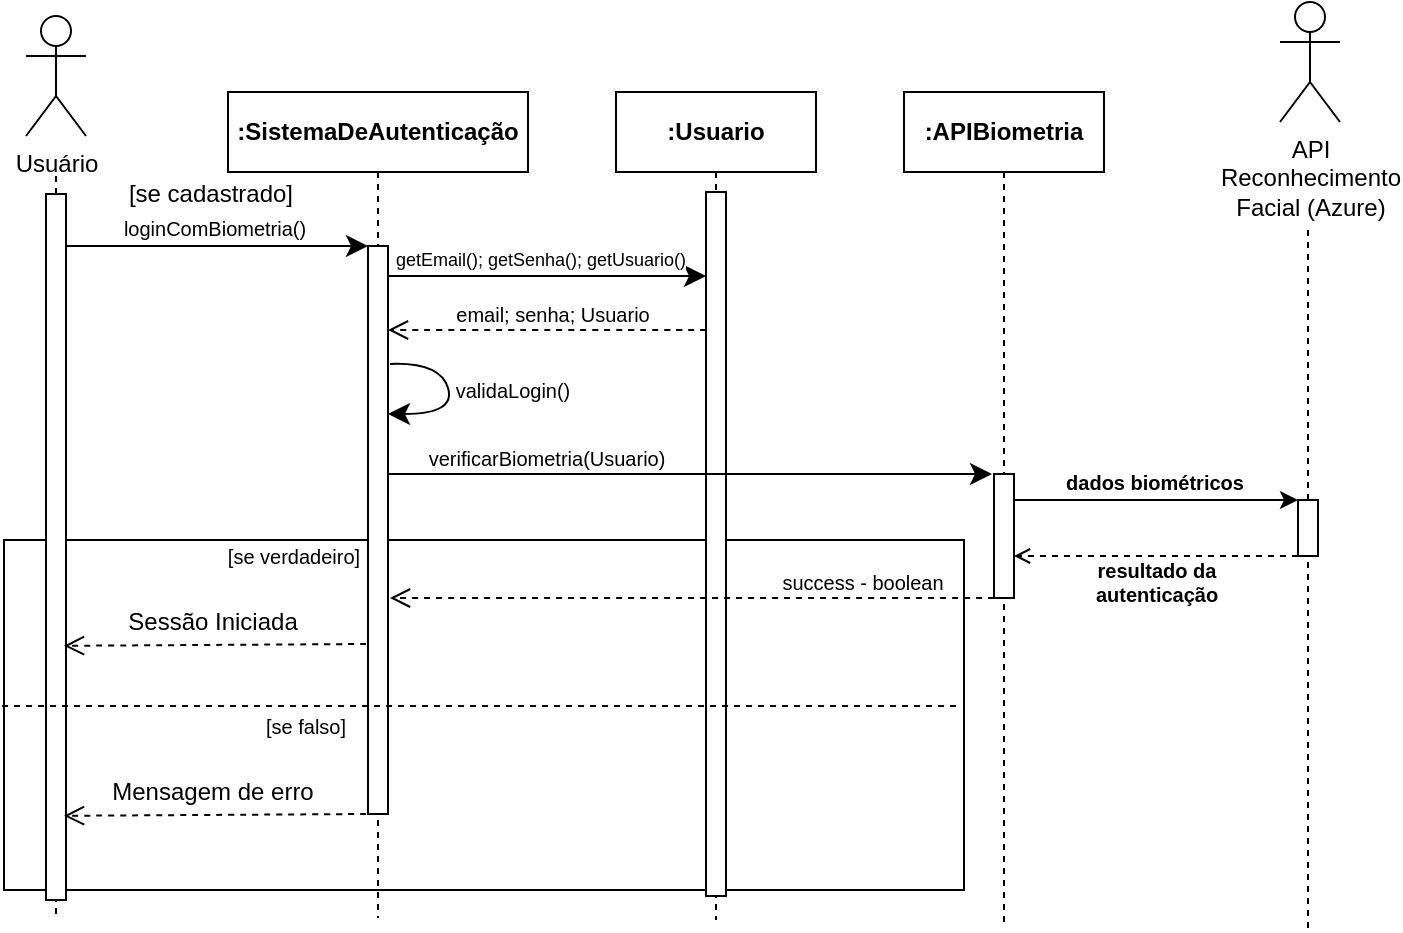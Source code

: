<mxfile version="24.7.17">
  <diagram name="Page-1" id="2YBvvXClWsGukQMizWep">
    <mxGraphModel dx="1050" dy="629" grid="0" gridSize="10" guides="0" tooltips="1" connect="0" arrows="0" fold="1" page="1" pageScale="1" pageWidth="850" pageHeight="1100" math="0" shadow="0">
      <root>
        <mxCell id="0" />
        <mxCell id="1" parent="0" />
        <mxCell id="vB-D2iz-HCdYxovJ9pke-1" value="" style="rounded=0;whiteSpace=wrap;html=1;fillColor=none;" parent="1" vertex="1">
          <mxGeometry x="339" y="343" width="480" height="175" as="geometry" />
        </mxCell>
        <mxCell id="oXokdWCiVrEbeRMoC1HH-7" value="" style="endArrow=none;dashed=1;html=1;rounded=0;" parent="1" edge="1">
          <mxGeometry width="50" height="50" relative="1" as="geometry">
            <mxPoint x="365" y="530" as="sourcePoint" />
            <mxPoint x="365" y="160" as="targetPoint" />
          </mxGeometry>
        </mxCell>
        <mxCell id="aM9ryv3xv72pqoxQDRHE-1" value="&lt;b&gt;:Usuario&lt;/b&gt;" style="shape=umlLifeline;perimeter=lifelinePerimeter;whiteSpace=wrap;html=1;container=0;dropTarget=0;collapsible=0;recursiveResize=0;outlineConnect=0;portConstraint=eastwest;newEdgeStyle={&quot;edgeStyle&quot;:&quot;elbowEdgeStyle&quot;,&quot;elbow&quot;:&quot;vertical&quot;,&quot;curved&quot;:0,&quot;rounded&quot;:0};" parent="1" vertex="1">
          <mxGeometry x="645" y="119" width="100" height="414" as="geometry" />
        </mxCell>
        <mxCell id="aM9ryv3xv72pqoxQDRHE-2" value="" style="html=1;points=[];perimeter=orthogonalPerimeter;outlineConnect=0;targetShapes=umlLifeline;portConstraint=eastwest;newEdgeStyle={&quot;edgeStyle&quot;:&quot;elbowEdgeStyle&quot;,&quot;elbow&quot;:&quot;vertical&quot;,&quot;curved&quot;:0,&quot;rounded&quot;:0};" parent="aM9ryv3xv72pqoxQDRHE-1" vertex="1">
          <mxGeometry x="45" y="50" width="10" height="352" as="geometry" />
        </mxCell>
        <mxCell id="aM9ryv3xv72pqoxQDRHE-5" value="&lt;b&gt;:SistemaDeAutenticação&lt;/b&gt;" style="shape=umlLifeline;perimeter=lifelinePerimeter;whiteSpace=wrap;html=1;container=0;dropTarget=0;collapsible=0;recursiveResize=0;outlineConnect=0;portConstraint=eastwest;newEdgeStyle={&quot;edgeStyle&quot;:&quot;elbowEdgeStyle&quot;,&quot;elbow&quot;:&quot;vertical&quot;,&quot;curved&quot;:0,&quot;rounded&quot;:0};" parent="1" vertex="1">
          <mxGeometry x="451" y="119" width="150" height="413" as="geometry" />
        </mxCell>
        <mxCell id="aM9ryv3xv72pqoxQDRHE-6" value="" style="html=1;points=[];perimeter=orthogonalPerimeter;outlineConnect=0;targetShapes=umlLifeline;portConstraint=eastwest;newEdgeStyle={&quot;edgeStyle&quot;:&quot;elbowEdgeStyle&quot;,&quot;elbow&quot;:&quot;vertical&quot;,&quot;curved&quot;:0,&quot;rounded&quot;:0};" parent="aM9ryv3xv72pqoxQDRHE-5" vertex="1">
          <mxGeometry x="70" y="77" width="10" height="284" as="geometry" />
        </mxCell>
        <mxCell id="oXokdWCiVrEbeRMoC1HH-1" value="Usuário" style="shape=umlActor;verticalLabelPosition=bottom;verticalAlign=top;html=1;outlineConnect=0;" parent="1" vertex="1">
          <mxGeometry x="350" y="81" width="30" height="60" as="geometry" />
        </mxCell>
        <mxCell id="oXokdWCiVrEbeRMoC1HH-4" value="" style="rounded=0;whiteSpace=wrap;html=1;" parent="1" vertex="1">
          <mxGeometry x="360" y="170" width="10" height="353" as="geometry" />
        </mxCell>
        <mxCell id="40bI6WIg7yZ5Tn3_bITO-1" value="&lt;b&gt;:APIBiometria&lt;/b&gt;" style="shape=umlLifeline;perimeter=lifelinePerimeter;whiteSpace=wrap;html=1;container=0;dropTarget=0;collapsible=0;recursiveResize=0;outlineConnect=0;portConstraint=eastwest;newEdgeStyle={&quot;edgeStyle&quot;:&quot;elbowEdgeStyle&quot;,&quot;elbow&quot;:&quot;vertical&quot;,&quot;curved&quot;:0,&quot;rounded&quot;:0};" parent="1" vertex="1">
          <mxGeometry x="789" y="119" width="100" height="416" as="geometry" />
        </mxCell>
        <mxCell id="40bI6WIg7yZ5Tn3_bITO-2" value="" style="html=1;points=[];perimeter=orthogonalPerimeter;outlineConnect=0;targetShapes=umlLifeline;portConstraint=eastwest;newEdgeStyle={&quot;edgeStyle&quot;:&quot;elbowEdgeStyle&quot;,&quot;elbow&quot;:&quot;vertical&quot;,&quot;curved&quot;:0,&quot;rounded&quot;:0};" parent="40bI6WIg7yZ5Tn3_bITO-1" vertex="1">
          <mxGeometry x="45" y="191" width="10" height="62" as="geometry" />
        </mxCell>
        <mxCell id="jx5nPF5fTi9G77F55gZd-1" value="" style="endArrow=classic;html=1;rounded=0;fontFamily=Helvetica;fontSize=12;fontColor=default;autosize=1;resizable=0;startSize=8;endSize=8;curved=1;" parent="1" target="aM9ryv3xv72pqoxQDRHE-6" edge="1">
          <mxGeometry width="50" height="50" relative="1" as="geometry">
            <mxPoint x="370" y="196" as="sourcePoint" />
            <mxPoint x="420" y="146" as="targetPoint" />
          </mxGeometry>
        </mxCell>
        <mxCell id="jx5nPF5fTi9G77F55gZd-2" value="loginComBiometria()" style="edgeLabel;html=1;align=center;verticalAlign=middle;resizable=0;points=[];fontSize=10;fontFamily=Helvetica;fontColor=default;autosize=1;fillColor=none;gradientColor=none;" parent="jx5nPF5fTi9G77F55gZd-1" vertex="1" connectable="0">
          <mxGeometry x="0.045" width="109" height="24" relative="1" as="geometry">
            <mxPoint x="-60" y="-21" as="offset" />
          </mxGeometry>
        </mxCell>
        <mxCell id="jx5nPF5fTi9G77F55gZd-4" value="" style="endArrow=classic;html=1;rounded=0;fontFamily=Helvetica;fontSize=12;fontColor=default;autosize=1;resizable=0;startSize=8;endSize=8;curved=1;" parent="1" target="aM9ryv3xv72pqoxQDRHE-2" edge="1">
          <mxGeometry width="50" height="50" relative="1" as="geometry">
            <mxPoint x="531" y="211" as="sourcePoint" />
            <mxPoint x="549" y="149" as="targetPoint" />
          </mxGeometry>
        </mxCell>
        <mxCell id="jx5nPF5fTi9G77F55gZd-5" value="getEmail(); getSenha(); getUsuario()" style="edgeLabel;html=1;align=center;verticalAlign=middle;resizable=0;points=[];fontSize=9;fontFamily=Helvetica;fontColor=default;autosize=1;fillColor=none;gradientColor=none;" parent="jx5nPF5fTi9G77F55gZd-4" vertex="1" connectable="0">
          <mxGeometry x="-0.032" y="1" width="163" height="23" relative="1" as="geometry">
            <mxPoint x="-83" y="-19" as="offset" />
          </mxGeometry>
        </mxCell>
        <mxCell id="jx5nPF5fTi9G77F55gZd-6" value="" style="endArrow=open;html=1;rounded=0;fontFamily=Helvetica;fontSize=12;fontColor=default;autosize=1;resizable=0;startSize=8;endSize=8;curved=1;dashed=1;endFill=0;" parent="1" edge="1">
          <mxGeometry width="50" height="50" relative="1" as="geometry">
            <mxPoint x="690" y="238" as="sourcePoint" />
            <mxPoint x="531" y="238" as="targetPoint" />
          </mxGeometry>
        </mxCell>
        <mxCell id="jx5nPF5fTi9G77F55gZd-7" value="email; senha; Usuario" style="edgeLabel;html=1;align=center;verticalAlign=middle;resizable=0;points=[];fontSize=10;fontFamily=Helvetica;fontColor=default;autosize=1;fillColor=none;gradientColor=none;" parent="1" vertex="1" connectable="0">
          <mxGeometry x="555.003" y="218.0" width="115" height="24" as="geometry" />
        </mxCell>
        <mxCell id="jx5nPF5fTi9G77F55gZd-8" value="" style="endArrow=classic;html=1;rounded=0;fontFamily=Helvetica;fontSize=12;fontColor=default;autosize=1;resizable=0;startSize=8;endSize=8;curved=1;" parent="1" target="aM9ryv3xv72pqoxQDRHE-6" edge="1">
          <mxGeometry width="50" height="50" relative="1" as="geometry">
            <mxPoint x="532" y="255" as="sourcePoint" />
            <mxPoint x="531" y="294" as="targetPoint" />
            <Array as="points">
              <mxPoint x="557" y="254" />
              <mxPoint x="565" y="280" />
            </Array>
          </mxGeometry>
        </mxCell>
        <mxCell id="jx5nPF5fTi9G77F55gZd-9" value="validaLogin()" style="edgeLabel;html=1;align=center;verticalAlign=middle;resizable=0;points=[];fontSize=10;fontFamily=Helvetica;fontColor=default;autosize=1;fillColor=none;gradientColor=none;" parent="jx5nPF5fTi9G77F55gZd-8" vertex="1" connectable="0">
          <mxGeometry x="-0.099" width="75" height="24" relative="1" as="geometry">
            <mxPoint x="-6" y="-11" as="offset" />
          </mxGeometry>
        </mxCell>
        <mxCell id="jx5nPF5fTi9G77F55gZd-10" value="" style="endArrow=classic;html=1;rounded=0;fontFamily=Helvetica;fontSize=12;fontColor=default;autosize=1;resizable=0;startSize=8;endSize=8;curved=1;" parent="1" source="aM9ryv3xv72pqoxQDRHE-6" edge="1">
          <mxGeometry width="50" height="50" relative="1" as="geometry">
            <mxPoint x="606" y="309" as="sourcePoint" />
            <mxPoint x="833" y="310" as="targetPoint" />
          </mxGeometry>
        </mxCell>
        <mxCell id="jx5nPF5fTi9G77F55gZd-11" value="verificarBiometria(Usuario)" style="edgeLabel;html=1;align=center;verticalAlign=middle;resizable=0;points=[];fontSize=10;fontFamily=Helvetica;fontColor=default;autosize=1;fillColor=none;gradientColor=none;" parent="jx5nPF5fTi9G77F55gZd-10" vertex="1" connectable="0">
          <mxGeometry x="-0.582" y="-1" width="136" height="24" relative="1" as="geometry">
            <mxPoint x="-52" y="-21" as="offset" />
          </mxGeometry>
        </mxCell>
        <mxCell id="jx5nPF5fTi9G77F55gZd-12" value="" style="endArrow=open;html=1;rounded=0;fontFamily=Helvetica;fontSize=12;fontColor=default;autosize=1;resizable=0;startSize=8;endSize=8;curved=1;dashed=1;endFill=0;" parent="1" edge="1">
          <mxGeometry width="50" height="50" relative="1" as="geometry">
            <mxPoint x="834" y="372" as="sourcePoint" />
            <mxPoint x="532" y="372" as="targetPoint" />
          </mxGeometry>
        </mxCell>
        <mxCell id="jx5nPF5fTi9G77F55gZd-13" value="success - boolean" style="edgeLabel;html=1;align=center;verticalAlign=middle;resizable=0;points=[];fontSize=10;fontFamily=Helvetica;fontColor=default;autosize=1;fillColor=none;gradientColor=none;" parent="1" vertex="1" connectable="0">
          <mxGeometry x="718.003" y="352" width="99" height="24" as="geometry" />
        </mxCell>
        <mxCell id="jx5nPF5fTi9G77F55gZd-14" value="" style="endArrow=open;html=1;rounded=0;fontFamily=Helvetica;fontSize=12;fontColor=default;autosize=1;resizable=0;startSize=8;endSize=8;curved=1;entryX=1;entryY=0.715;entryDx=0;entryDy=0;entryPerimeter=0;dashed=1;endFill=0;" parent="1" edge="1">
          <mxGeometry width="50" height="50" relative="1" as="geometry">
            <mxPoint x="520" y="395" as="sourcePoint" />
            <mxPoint x="369" y="395.9" as="targetPoint" />
          </mxGeometry>
        </mxCell>
        <mxCell id="jx5nPF5fTi9G77F55gZd-16" value="Sessão Iniciada" style="edgeLabel;html=1;align=center;verticalAlign=middle;resizable=0;points=[];fontSize=12;fontFamily=Helvetica;fontColor=default;autosize=1;fillColor=none;gradientColor=none;" parent="jx5nPF5fTi9G77F55gZd-14" vertex="1" connectable="0">
          <mxGeometry x="0.075" y="2" width="103" height="26" relative="1" as="geometry">
            <mxPoint x="-48" y="-26" as="offset" />
          </mxGeometry>
        </mxCell>
        <mxCell id="2gObdRT-OP8-ArGYMQSC-1" value="" style="endArrow=none;dashed=1;html=1;rounded=0;" parent="1" source="2gObdRT-OP8-ArGYMQSC-3" edge="1">
          <mxGeometry width="50" height="50" relative="1" as="geometry">
            <mxPoint x="991" y="460" as="sourcePoint" />
            <mxPoint x="991" y="188" as="targetPoint" />
          </mxGeometry>
        </mxCell>
        <mxCell id="2gObdRT-OP8-ArGYMQSC-2" value="API&lt;div&gt;Reconhecimento&lt;/div&gt;&lt;div&gt;Facial (Azure)&lt;/div&gt;" style="shape=umlActor;verticalLabelPosition=bottom;verticalAlign=top;html=1;outlineConnect=0;" parent="1" vertex="1">
          <mxGeometry x="977" y="74" width="30" height="60" as="geometry" />
        </mxCell>
        <mxCell id="2gObdRT-OP8-ArGYMQSC-4" value="" style="endArrow=classic;html=1;rounded=0;entryX=0;entryY=0;entryDx=0;entryDy=0;" parent="1" source="40bI6WIg7yZ5Tn3_bITO-2" target="2gObdRT-OP8-ArGYMQSC-3" edge="1">
          <mxGeometry width="50" height="50" relative="1" as="geometry">
            <mxPoint x="851" y="252" as="sourcePoint" />
            <mxPoint x="946" y="252" as="targetPoint" />
          </mxGeometry>
        </mxCell>
        <mxCell id="2gObdRT-OP8-ArGYMQSC-5" value="" style="endArrow=open;html=1;rounded=0;exitX=0;exitY=1;exitDx=0;exitDy=0;dashed=1;endFill=0;" parent="1" source="2gObdRT-OP8-ArGYMQSC-3" target="40bI6WIg7yZ5Tn3_bITO-2" edge="1">
          <mxGeometry width="50" height="50" relative="1" as="geometry">
            <mxPoint x="896" y="302" as="sourcePoint" />
            <mxPoint x="851" y="332" as="targetPoint" />
          </mxGeometry>
        </mxCell>
        <mxCell id="2gObdRT-OP8-ArGYMQSC-6" value="dados biométricos" style="text;html=1;align=center;verticalAlign=middle;resizable=0;points=[];autosize=1;strokeColor=none;fillColor=none;fontSize=10;fontStyle=1" parent="1" vertex="1">
          <mxGeometry x="864" y="299" width="100" height="30" as="geometry" />
        </mxCell>
        <mxCell id="2gObdRT-OP8-ArGYMQSC-7" value="resultado da&lt;div style=&quot;font-size: 10px;&quot;&gt;autenticação&lt;/div&gt;" style="text;html=1;align=center;verticalAlign=middle;resizable=0;points=[];autosize=1;strokeColor=none;fillColor=none;fontSize=10;fontStyle=1" parent="1" vertex="1">
          <mxGeometry x="875" y="344" width="80" height="40" as="geometry" />
        </mxCell>
        <mxCell id="2gObdRT-OP8-ArGYMQSC-8" value="" style="endArrow=none;dashed=1;html=1;rounded=0;" parent="1" target="2gObdRT-OP8-ArGYMQSC-3" edge="1">
          <mxGeometry width="50" height="50" relative="1" as="geometry">
            <mxPoint x="991" y="537" as="sourcePoint" />
            <mxPoint x="991" y="223" as="targetPoint" />
          </mxGeometry>
        </mxCell>
        <mxCell id="2gObdRT-OP8-ArGYMQSC-3" value="" style="rounded=0;whiteSpace=wrap;html=1;" parent="1" vertex="1">
          <mxGeometry x="986" y="323" width="10" height="28" as="geometry" />
        </mxCell>
        <mxCell id="vB-D2iz-HCdYxovJ9pke-2" value="" style="endArrow=open;html=1;rounded=0;fontFamily=Helvetica;fontSize=12;fontColor=default;autosize=1;resizable=0;startSize=8;endSize=8;curved=1;entryX=1;entryY=0.715;entryDx=0;entryDy=0;entryPerimeter=0;dashed=1;endFill=0;" parent="1" edge="1">
          <mxGeometry width="50" height="50" relative="1" as="geometry">
            <mxPoint x="520" y="480" as="sourcePoint" />
            <mxPoint x="369" y="480.9" as="targetPoint" />
          </mxGeometry>
        </mxCell>
        <mxCell id="vB-D2iz-HCdYxovJ9pke-3" value="Mensagem de erro" style="edgeLabel;html=1;align=center;verticalAlign=middle;resizable=0;points=[];fontSize=12;fontFamily=Helvetica;fontColor=default;autosize=1;fillColor=none;gradientColor=none;" parent="vB-D2iz-HCdYxovJ9pke-2" vertex="1" connectable="0">
          <mxGeometry x="0.075" y="2" width="119" height="26" relative="1" as="geometry">
            <mxPoint x="-56" y="-26" as="offset" />
          </mxGeometry>
        </mxCell>
        <mxCell id="vB-D2iz-HCdYxovJ9pke-4" value="" style="endArrow=none;dashed=1;html=1;rounded=0;entryX=0.998;entryY=0.474;entryDx=0;entryDy=0;entryPerimeter=0;exitX=-0.002;exitY=0.474;exitDx=0;exitDy=0;exitPerimeter=0;" parent="1" source="vB-D2iz-HCdYxovJ9pke-1" target="vB-D2iz-HCdYxovJ9pke-1" edge="1">
          <mxGeometry width="50" height="50" relative="1" as="geometry">
            <mxPoint x="680" y="388" as="sourcePoint" />
            <mxPoint x="730" y="338" as="targetPoint" />
          </mxGeometry>
        </mxCell>
        <mxCell id="vB-D2iz-HCdYxovJ9pke-5" value="[se verdadeiro]" style="text;html=1;align=center;verticalAlign=middle;whiteSpace=wrap;rounded=0;fontSize=10;" parent="1" vertex="1">
          <mxGeometry x="448" y="336" width="72" height="30" as="geometry" />
        </mxCell>
        <mxCell id="vB-D2iz-HCdYxovJ9pke-6" value="[se falso]" style="text;html=1;align=center;verticalAlign=middle;whiteSpace=wrap;rounded=0;fontSize=10;" parent="1" vertex="1">
          <mxGeometry x="454" y="421" width="72" height="30" as="geometry" />
        </mxCell>
        <mxCell id="lrW-tVyKIPK6Ij0tSkJ8-1" value="[se cadastrado]" style="text;html=1;align=center;verticalAlign=middle;resizable=0;points=[];autosize=1;strokeColor=none;fillColor=none;" vertex="1" parent="1">
          <mxGeometry x="392" y="157" width="100" height="26" as="geometry" />
        </mxCell>
      </root>
    </mxGraphModel>
  </diagram>
</mxfile>
